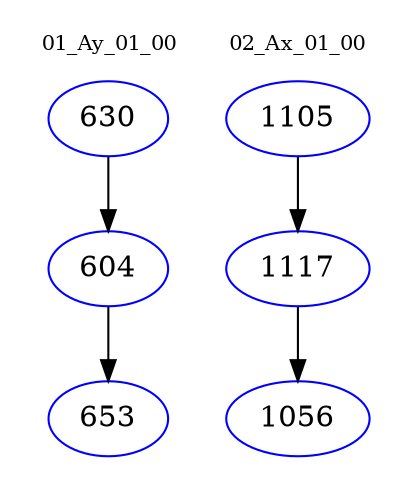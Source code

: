 digraph{
subgraph cluster_0 {
color = white
label = "01_Ay_01_00";
fontsize=10;
T0_630 [label="630", color="blue"]
T0_630 -> T0_604 [color="black"]
T0_604 [label="604", color="blue"]
T0_604 -> T0_653 [color="black"]
T0_653 [label="653", color="blue"]
}
subgraph cluster_1 {
color = white
label = "02_Ax_01_00";
fontsize=10;
T1_1105 [label="1105", color="blue"]
T1_1105 -> T1_1117 [color="black"]
T1_1117 [label="1117", color="blue"]
T1_1117 -> T1_1056 [color="black"]
T1_1056 [label="1056", color="blue"]
}
}
